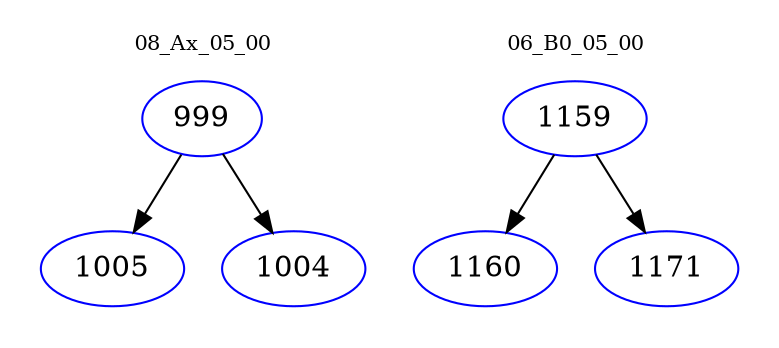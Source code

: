 digraph{
subgraph cluster_0 {
color = white
label = "08_Ax_05_00";
fontsize=10;
T0_999 [label="999", color="blue"]
T0_999 -> T0_1005 [color="black"]
T0_1005 [label="1005", color="blue"]
T0_999 -> T0_1004 [color="black"]
T0_1004 [label="1004", color="blue"]
}
subgraph cluster_1 {
color = white
label = "06_B0_05_00";
fontsize=10;
T1_1159 [label="1159", color="blue"]
T1_1159 -> T1_1160 [color="black"]
T1_1160 [label="1160", color="blue"]
T1_1159 -> T1_1171 [color="black"]
T1_1171 [label="1171", color="blue"]
}
}
